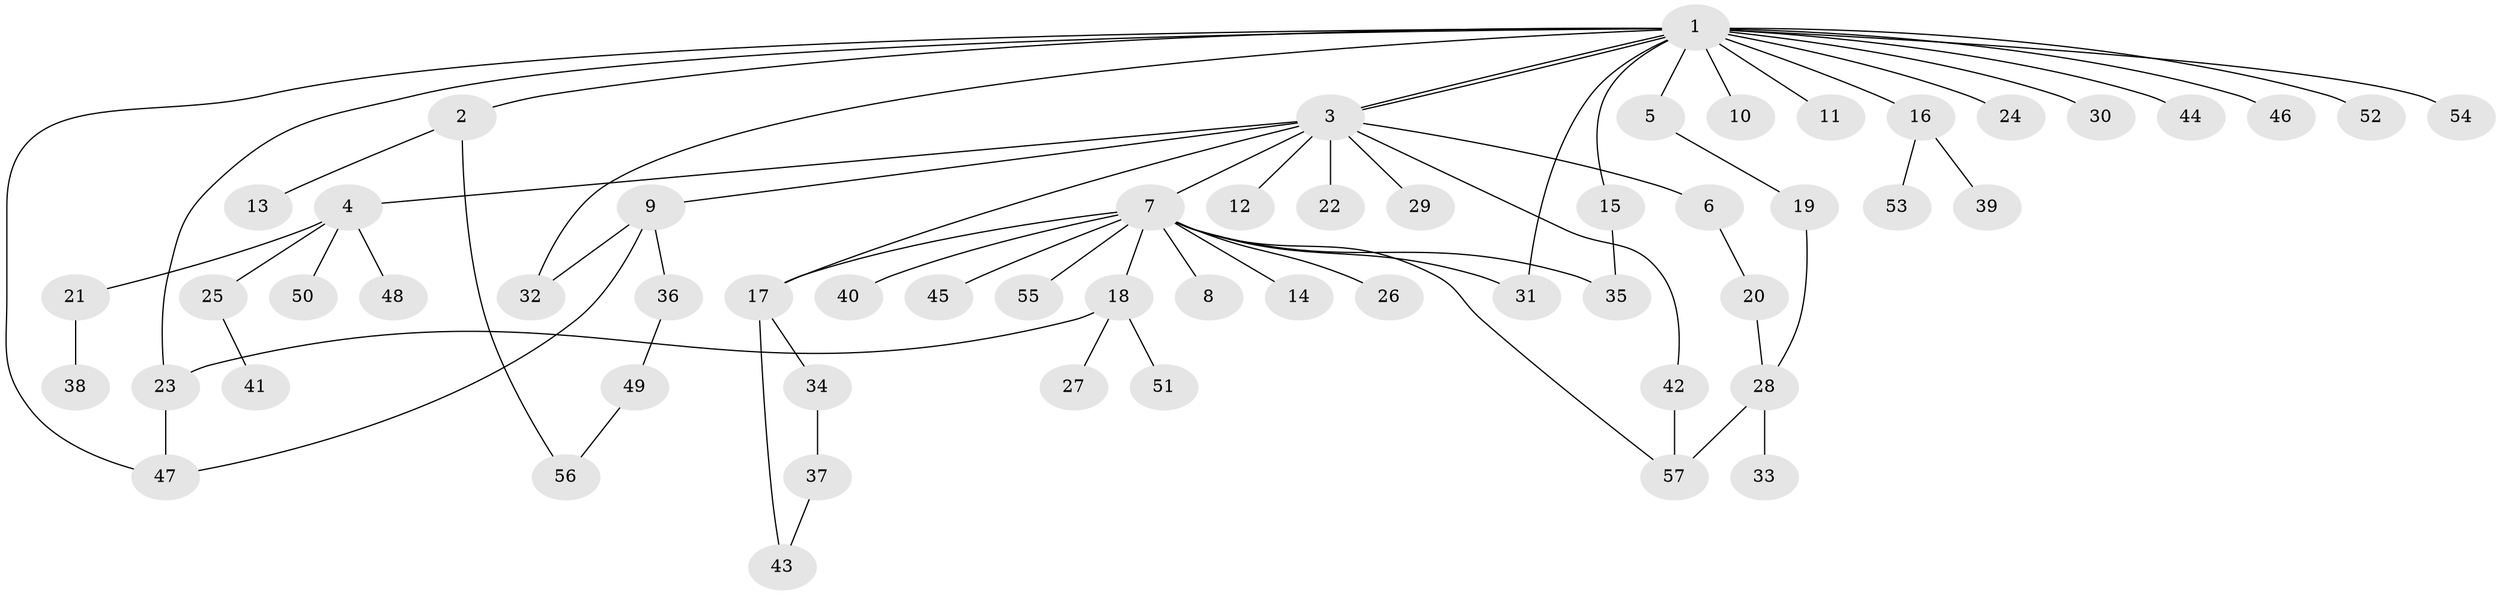 // Generated by graph-tools (version 1.1) at 2025/14/03/09/25 04:14:38]
// undirected, 57 vertices, 69 edges
graph export_dot {
graph [start="1"]
  node [color=gray90,style=filled];
  1;
  2;
  3;
  4;
  5;
  6;
  7;
  8;
  9;
  10;
  11;
  12;
  13;
  14;
  15;
  16;
  17;
  18;
  19;
  20;
  21;
  22;
  23;
  24;
  25;
  26;
  27;
  28;
  29;
  30;
  31;
  32;
  33;
  34;
  35;
  36;
  37;
  38;
  39;
  40;
  41;
  42;
  43;
  44;
  45;
  46;
  47;
  48;
  49;
  50;
  51;
  52;
  53;
  54;
  55;
  56;
  57;
  1 -- 2;
  1 -- 3;
  1 -- 3;
  1 -- 5;
  1 -- 10;
  1 -- 11;
  1 -- 15;
  1 -- 16;
  1 -- 23;
  1 -- 24;
  1 -- 30;
  1 -- 31;
  1 -- 32;
  1 -- 44;
  1 -- 46;
  1 -- 47;
  1 -- 52;
  1 -- 54;
  2 -- 13;
  2 -- 56;
  3 -- 4;
  3 -- 6;
  3 -- 7;
  3 -- 9;
  3 -- 12;
  3 -- 17;
  3 -- 22;
  3 -- 29;
  3 -- 42;
  4 -- 21;
  4 -- 25;
  4 -- 48;
  4 -- 50;
  5 -- 19;
  6 -- 20;
  7 -- 8;
  7 -- 14;
  7 -- 17;
  7 -- 18;
  7 -- 26;
  7 -- 31;
  7 -- 35;
  7 -- 40;
  7 -- 45;
  7 -- 55;
  7 -- 57;
  9 -- 32;
  9 -- 36;
  9 -- 47;
  15 -- 35;
  16 -- 39;
  16 -- 53;
  17 -- 34;
  17 -- 43;
  18 -- 23;
  18 -- 27;
  18 -- 51;
  19 -- 28;
  20 -- 28;
  21 -- 38;
  23 -- 47;
  25 -- 41;
  28 -- 33;
  28 -- 57;
  34 -- 37;
  36 -- 49;
  37 -- 43;
  42 -- 57;
  49 -- 56;
}
